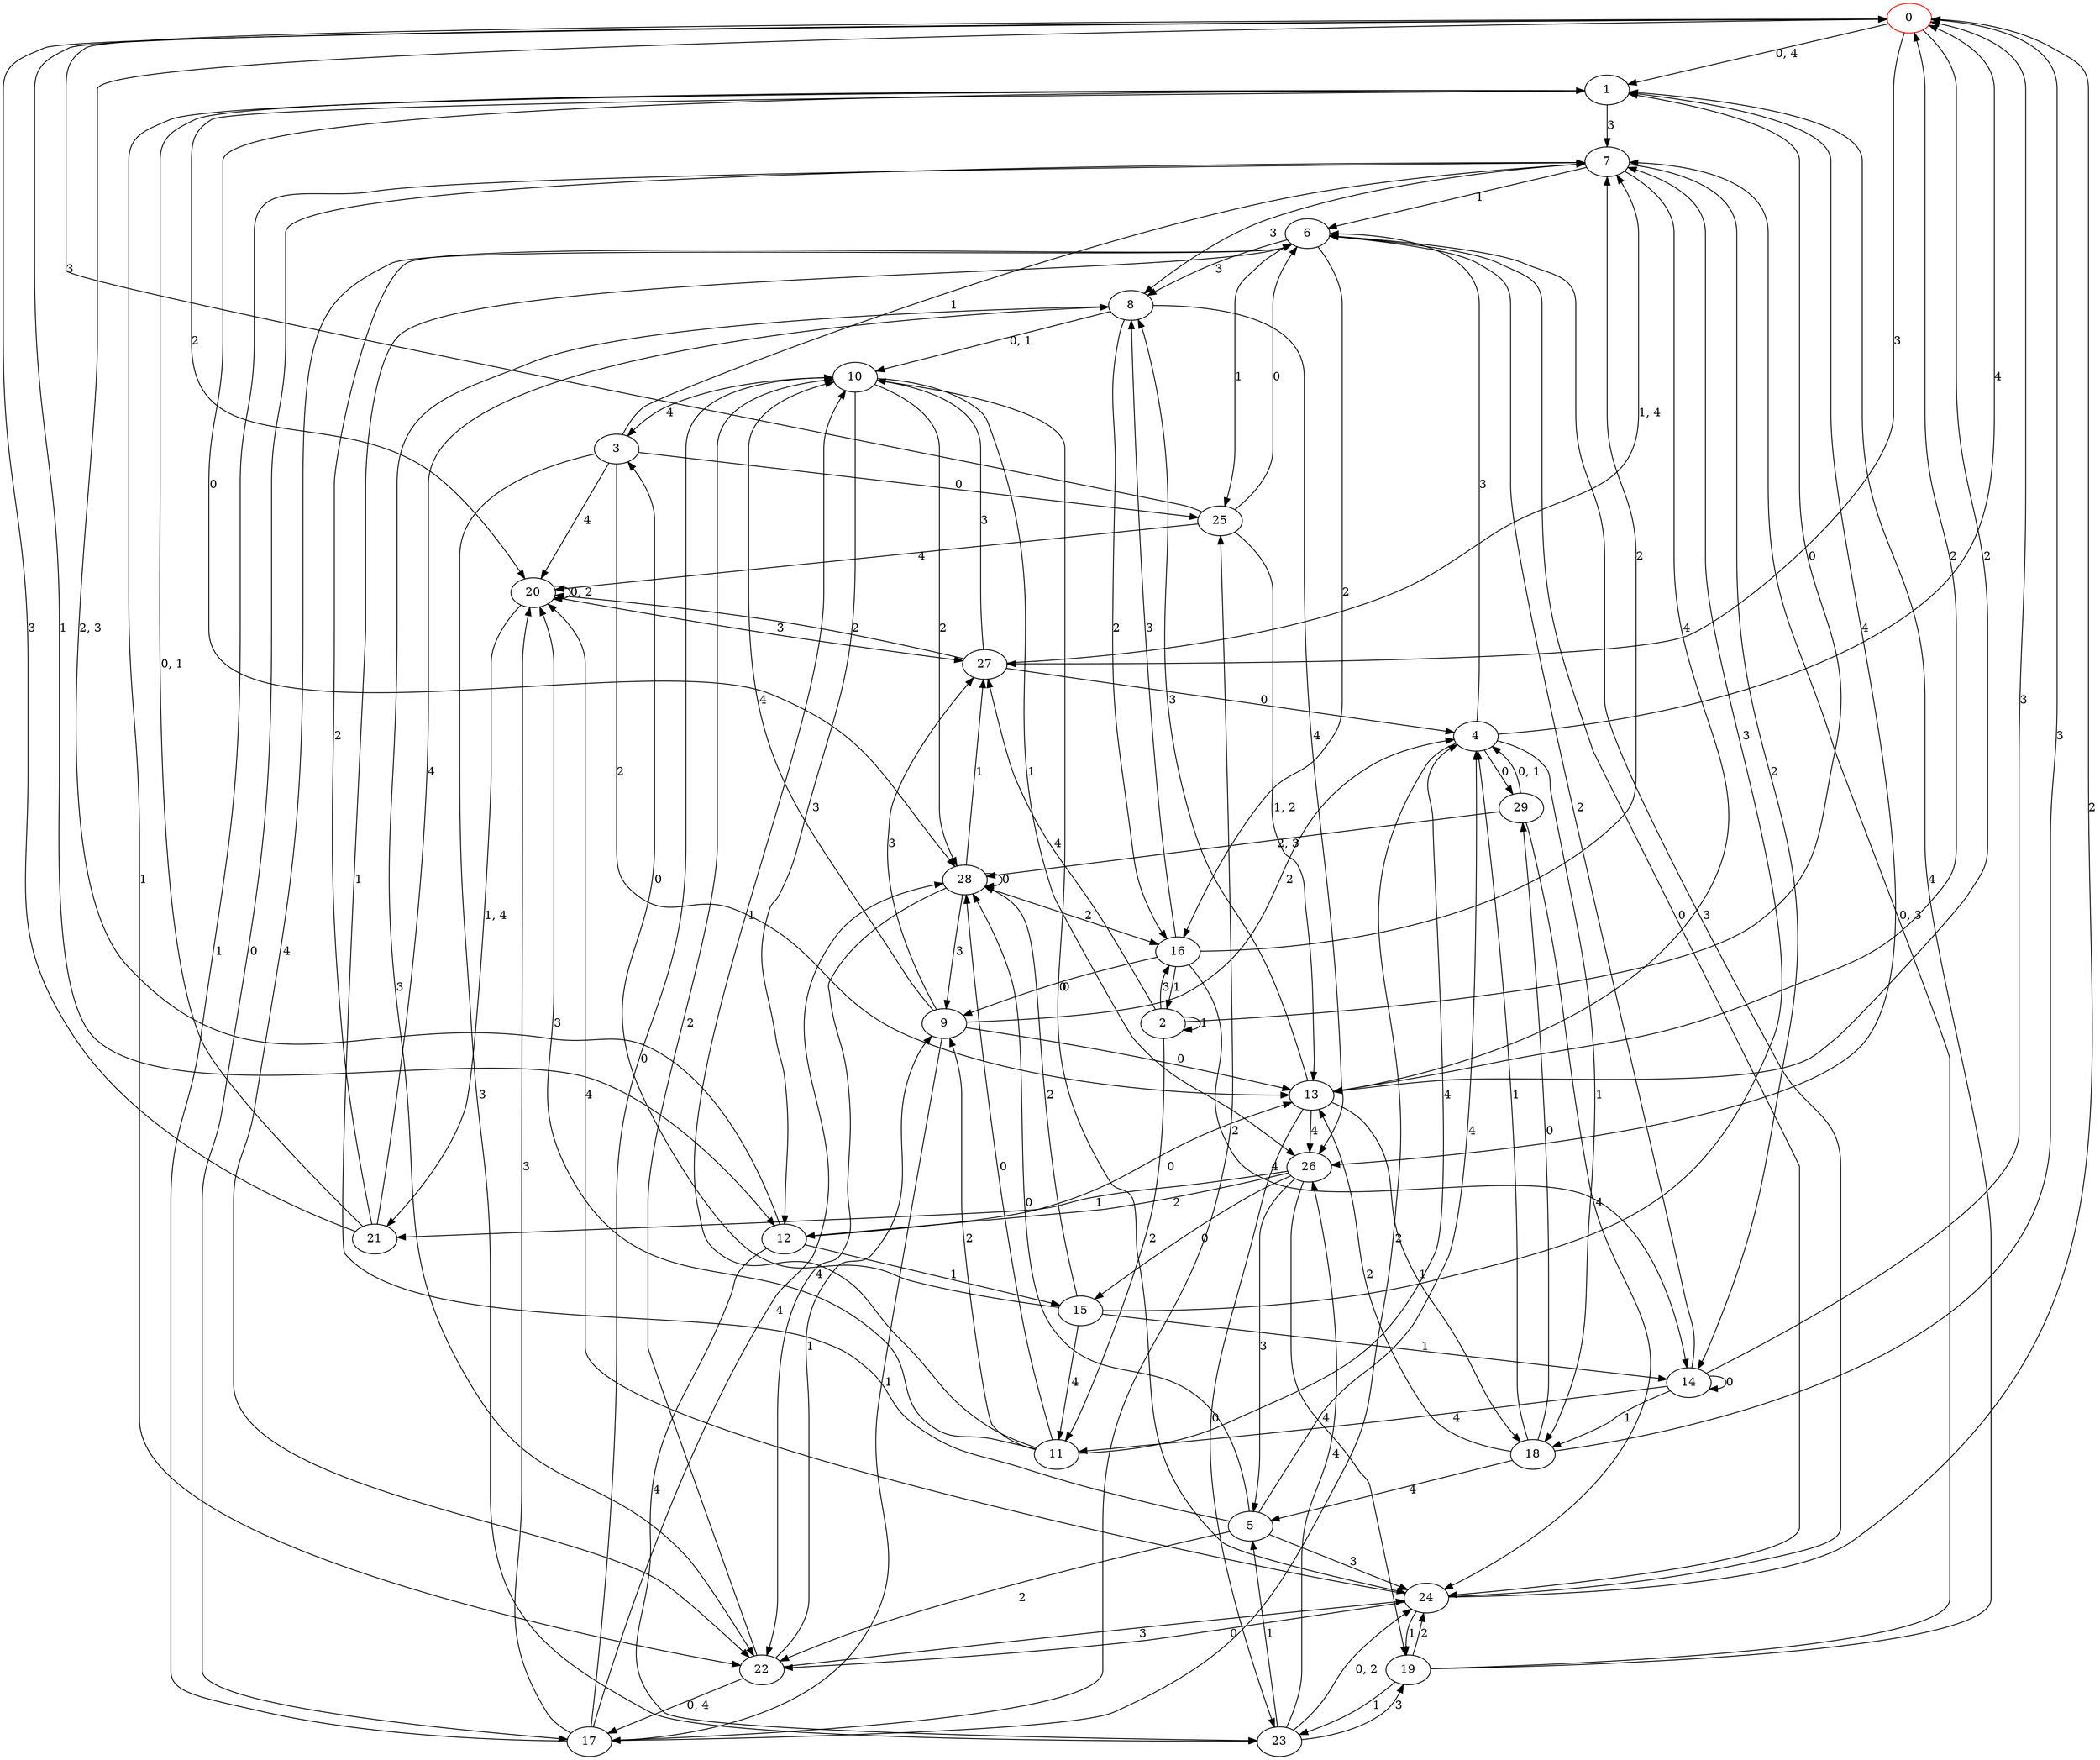 digraph g {
0 [label= "0"] [color="red"];
1 [label= "1"];
2 [label= "2"];
3 [label= "3"];
4 [label= "4"];
5 [label= "5"];
6 [label= "6"];
7 [label= "7"];
8 [label= "8"];
9 [label= "9"];
10 [label= "10"];
11 [label= "11"];
12 [label= "12"];
13 [label= "13"];
14 [label= "14"];
15 [label= "15"];
16 [label= "16"];
17 [label= "17"];
18 [label= "18"];
19 [label= "19"];
20 [label= "20"];
21 [label= "21"];
22 [label= "22"];
23 [label= "23"];
24 [label= "24"];
25 [label= "25"];
26 [label= "26"];
27 [label= "27"];
28 [label= "28"];
29 [label= "29"];
0 -> 12[label= "1"];
0 -> 13[label= "2"];
0 -> 27[label= "3"];
1 -> 28[label= "0"];
1 -> 22[label= "1"];
1 -> 20[label= "2"];
1 -> 7[label= "3"];
1 -> 26[label= "4"];
2 -> 1[label= "0"];
2 -> 2[label= "1"];
2 -> 11[label= "2"];
2 -> 16[label= "3"];
2 -> 27[label= "4"];
3 -> 25[label= "0"];
3 -> 7[label= "1"];
3 -> 13[label= "2"];
3 -> 23[label= "3"];
3 -> 20[label= "4"];
4 -> 29[label= "0"];
4 -> 18[label= "1"];
4 -> 17[label= "2"];
4 -> 6[label= "3"];
4 -> 0[label= "4"];
5 -> 28[label= "0"];
5 -> 6[label= "1"];
5 -> 22[label= "2"];
5 -> 24[label= "3"];
5 -> 4[label= "4"];
6 -> 24[label= "0"];
6 -> 25[label= "1"];
6 -> 16[label= "2"];
6 -> 8[label= "3"];
6 -> 22[label= "4"];
7 -> 17[label= "0"];
7 -> 6[label= "1"];
7 -> 14[label= "2"];
7 -> 8[label= "3"];
7 -> 13[label= "4"];
8 -> 16[label= "2"];
8 -> 22[label= "3"];
8 -> 26[label= "4"];
9 -> 13[label= "0"];
9 -> 17[label= "1"];
9 -> 4[label= "2"];
9 -> 27[label= "3"];
9 -> 10[label= "4"];
10 -> 24[label= "0"];
10 -> 26[label= "1"];
10 -> 28[label= "2"];
10 -> 12[label= "3"];
10 -> 3[label= "4"];
11 -> 28[label= "0"];
11 -> 10[label= "1"];
11 -> 9[label= "2"];
11 -> 20[label= "3"];
11 -> 4[label= "4"];
12 -> 13[label= "0"];
12 -> 15[label= "1"];
12 -> 23[label= "4"];
13 -> 23[label= "0"];
13 -> 18[label= "1"];
13 -> 0[label= "2"];
13 -> 8[label= "3"];
13 -> 26[label= "4"];
14 -> 14[label= "0"];
14 -> 18[label= "1"];
14 -> 6[label= "2"];
14 -> 0[label= "3"];
14 -> 11[label= "4"];
15 -> 3[label= "0"];
15 -> 14[label= "1"];
15 -> 28[label= "2"];
15 -> 7[label= "3"];
15 -> 11[label= "4"];
16 -> 9[label= "0"];
16 -> 2[label= "1"];
16 -> 7[label= "2"];
16 -> 8[label= "3"];
16 -> 14[label= "4"];
17 -> 10[label= "0"];
17 -> 7[label= "1"];
17 -> 25[label= "2"];
17 -> 20[label= "3"];
17 -> 28[label= "4"];
18 -> 29[label= "0"];
18 -> 4[label= "1"];
18 -> 13[label= "2"];
18 -> 0[label= "3"];
18 -> 5[label= "4"];
19 -> 23[label= "1"];
19 -> 24[label= "2"];
19 -> 1[label= "4"];
20 -> 27[label= "3"];
21 -> 6[label= "2"];
21 -> 0[label= "3"];
21 -> 8[label= "4"];
22 -> 9[label= "1"];
22 -> 10[label= "2"];
22 -> 24[label= "3"];
23 -> 5[label= "1"];
23 -> 19[label= "3"];
23 -> 26[label= "4"];
24 -> 22[label= "0"];
24 -> 19[label= "1"];
24 -> 0[label= "2"];
24 -> 6[label= "3"];
24 -> 20[label= "4"];
25 -> 6[label= "0"];
25 -> 0[label= "3"];
25 -> 20[label= "4"];
26 -> 15[label= "0"];
26 -> 21[label= "1"];
26 -> 12[label= "2"];
26 -> 5[label= "3"];
26 -> 19[label= "4"];
27 -> 4[label= "0"];
27 -> 20[label= "2"];
27 -> 10[label= "3"];
28 -> 28[label= "0"];
28 -> 27[label= "1"];
28 -> 16[label= "2"];
28 -> 9[label= "3"];
28 -> 22[label= "4"];
29 -> 24[label= "4"];
0 -> 1[label= "0, 4"];
8 -> 10[label= "0, 1"];
12 -> 0[label= "2, 3"];
19 -> 7[label= "0, 3"];
20 -> 20[label= "0, 2"];
20 -> 21[label= "1, 4"];
21 -> 1[label= "0, 1"];
22 -> 17[label= "0, 4"];
23 -> 24[label= "0, 2"];
25 -> 13[label= "1, 2"];
27 -> 7[label= "1, 4"];
29 -> 4[label= "0, 1"];
29 -> 28[label= "2, 3"];
}
